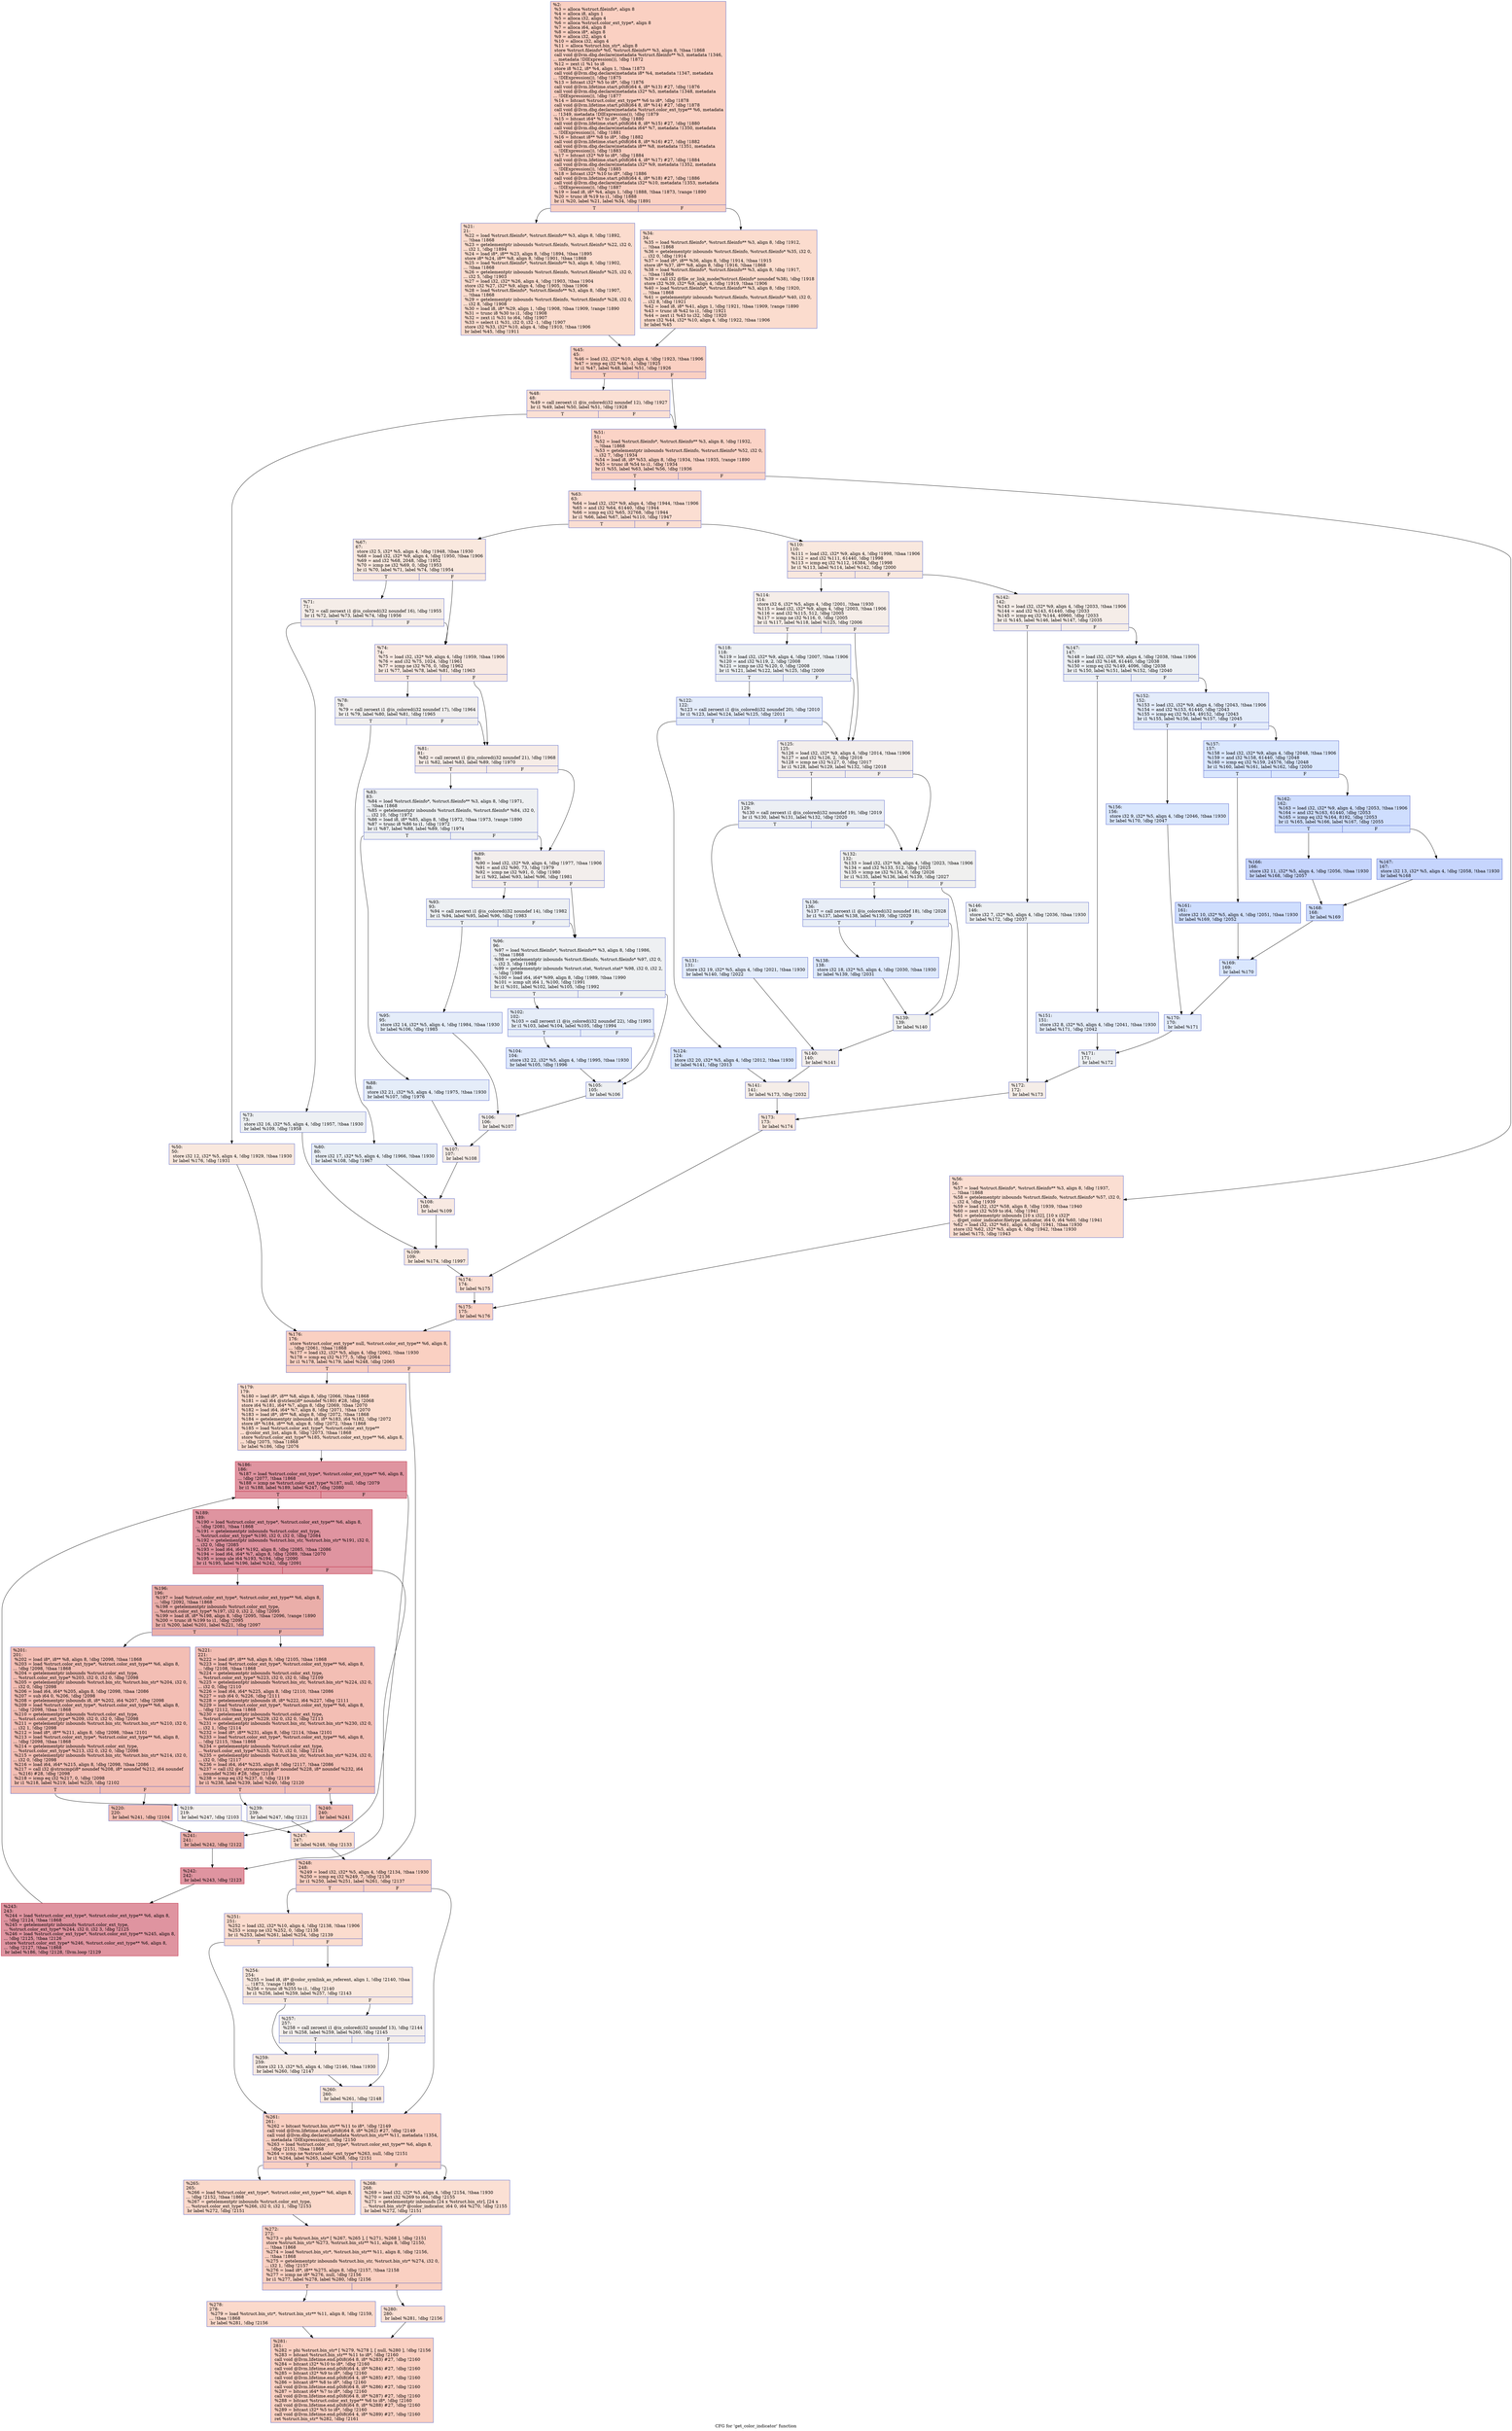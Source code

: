 digraph "CFG for 'get_color_indicator' function" {
	label="CFG for 'get_color_indicator' function";

	Node0x2090d90 [shape=record,color="#3d50c3ff", style=filled, fillcolor="#f3947570",label="{%2:\l  %3 = alloca %struct.fileinfo*, align 8\l  %4 = alloca i8, align 1\l  %5 = alloca i32, align 4\l  %6 = alloca %struct.color_ext_type*, align 8\l  %7 = alloca i64, align 8\l  %8 = alloca i8*, align 8\l  %9 = alloca i32, align 4\l  %10 = alloca i32, align 4\l  %11 = alloca %struct.bin_str*, align 8\l  store %struct.fileinfo* %0, %struct.fileinfo** %3, align 8, !tbaa !1868\l  call void @llvm.dbg.declare(metadata %struct.fileinfo** %3, metadata !1346,\l... metadata !DIExpression()), !dbg !1872\l  %12 = zext i1 %1 to i8\l  store i8 %12, i8* %4, align 1, !tbaa !1873\l  call void @llvm.dbg.declare(metadata i8* %4, metadata !1347, metadata\l... !DIExpression()), !dbg !1875\l  %13 = bitcast i32* %5 to i8*, !dbg !1876\l  call void @llvm.lifetime.start.p0i8(i64 4, i8* %13) #27, !dbg !1876\l  call void @llvm.dbg.declare(metadata i32* %5, metadata !1348, metadata\l... !DIExpression()), !dbg !1877\l  %14 = bitcast %struct.color_ext_type** %6 to i8*, !dbg !1878\l  call void @llvm.lifetime.start.p0i8(i64 8, i8* %14) #27, !dbg !1878\l  call void @llvm.dbg.declare(metadata %struct.color_ext_type** %6, metadata\l... !1349, metadata !DIExpression()), !dbg !1879\l  %15 = bitcast i64* %7 to i8*, !dbg !1880\l  call void @llvm.lifetime.start.p0i8(i64 8, i8* %15) #27, !dbg !1880\l  call void @llvm.dbg.declare(metadata i64* %7, metadata !1350, metadata\l... !DIExpression()), !dbg !1881\l  %16 = bitcast i8** %8 to i8*, !dbg !1882\l  call void @llvm.lifetime.start.p0i8(i64 8, i8* %16) #27, !dbg !1882\l  call void @llvm.dbg.declare(metadata i8** %8, metadata !1351, metadata\l... !DIExpression()), !dbg !1883\l  %17 = bitcast i32* %9 to i8*, !dbg !1884\l  call void @llvm.lifetime.start.p0i8(i64 4, i8* %17) #27, !dbg !1884\l  call void @llvm.dbg.declare(metadata i32* %9, metadata !1352, metadata\l... !DIExpression()), !dbg !1885\l  %18 = bitcast i32* %10 to i8*, !dbg !1886\l  call void @llvm.lifetime.start.p0i8(i64 4, i8* %18) #27, !dbg !1886\l  call void @llvm.dbg.declare(metadata i32* %10, metadata !1353, metadata\l... !DIExpression()), !dbg !1887\l  %19 = load i8, i8* %4, align 1, !dbg !1888, !tbaa !1873, !range !1890\l  %20 = trunc i8 %19 to i1, !dbg !1888\l  br i1 %20, label %21, label %34, !dbg !1891\l|{<s0>T|<s1>F}}"];
	Node0x2090d90:s0 -> Node0x20965c0;
	Node0x2090d90:s1 -> Node0x2096610;
	Node0x20965c0 [shape=record,color="#3d50c3ff", style=filled, fillcolor="#f7af9170",label="{%21:\l21:                                               \l  %22 = load %struct.fileinfo*, %struct.fileinfo** %3, align 8, !dbg !1892,\l... !tbaa !1868\l  %23 = getelementptr inbounds %struct.fileinfo, %struct.fileinfo* %22, i32 0,\l... i32 1, !dbg !1894\l  %24 = load i8*, i8** %23, align 8, !dbg !1894, !tbaa !1895\l  store i8* %24, i8** %8, align 8, !dbg !1901, !tbaa !1868\l  %25 = load %struct.fileinfo*, %struct.fileinfo** %3, align 8, !dbg !1902,\l... !tbaa !1868\l  %26 = getelementptr inbounds %struct.fileinfo, %struct.fileinfo* %25, i32 0,\l... i32 5, !dbg !1903\l  %27 = load i32, i32* %26, align 4, !dbg !1903, !tbaa !1904\l  store i32 %27, i32* %9, align 4, !dbg !1905, !tbaa !1906\l  %28 = load %struct.fileinfo*, %struct.fileinfo** %3, align 8, !dbg !1907,\l... !tbaa !1868\l  %29 = getelementptr inbounds %struct.fileinfo, %struct.fileinfo* %28, i32 0,\l... i32 8, !dbg !1908\l  %30 = load i8, i8* %29, align 1, !dbg !1908, !tbaa !1909, !range !1890\l  %31 = trunc i8 %30 to i1, !dbg !1908\l  %32 = zext i1 %31 to i64, !dbg !1907\l  %33 = select i1 %31, i32 0, i32 -1, !dbg !1907\l  store i32 %33, i32* %10, align 4, !dbg !1910, !tbaa !1906\l  br label %45, !dbg !1911\l}"];
	Node0x20965c0 -> Node0x2096660;
	Node0x2096610 [shape=record,color="#3d50c3ff", style=filled, fillcolor="#f7af9170",label="{%34:\l34:                                               \l  %35 = load %struct.fileinfo*, %struct.fileinfo** %3, align 8, !dbg !1912,\l... !tbaa !1868\l  %36 = getelementptr inbounds %struct.fileinfo, %struct.fileinfo* %35, i32 0,\l... i32 0, !dbg !1914\l  %37 = load i8*, i8** %36, align 8, !dbg !1914, !tbaa !1915\l  store i8* %37, i8** %8, align 8, !dbg !1916, !tbaa !1868\l  %38 = load %struct.fileinfo*, %struct.fileinfo** %3, align 8, !dbg !1917,\l... !tbaa !1868\l  %39 = call i32 @file_or_link_mode(%struct.fileinfo* noundef %38), !dbg !1918\l  store i32 %39, i32* %9, align 4, !dbg !1919, !tbaa !1906\l  %40 = load %struct.fileinfo*, %struct.fileinfo** %3, align 8, !dbg !1920,\l... !tbaa !1868\l  %41 = getelementptr inbounds %struct.fileinfo, %struct.fileinfo* %40, i32 0,\l... i32 8, !dbg !1921\l  %42 = load i8, i8* %41, align 1, !dbg !1921, !tbaa !1909, !range !1890\l  %43 = trunc i8 %42 to i1, !dbg !1921\l  %44 = zext i1 %43 to i32, !dbg !1920\l  store i32 %44, i32* %10, align 4, !dbg !1922, !tbaa !1906\l  br label %45\l}"];
	Node0x2096610 -> Node0x2096660;
	Node0x2096660 [shape=record,color="#3d50c3ff", style=filled, fillcolor="#f3947570",label="{%45:\l45:                                               \l  %46 = load i32, i32* %10, align 4, !dbg !1923, !tbaa !1906\l  %47 = icmp eq i32 %46, -1, !dbg !1925\l  br i1 %47, label %48, label %51, !dbg !1926\l|{<s0>T|<s1>F}}"];
	Node0x2096660:s0 -> Node0x20966b0;
	Node0x2096660:s1 -> Node0x2096750;
	Node0x20966b0 [shape=record,color="#3d50c3ff", style=filled, fillcolor="#f7b99e70",label="{%48:\l48:                                               \l  %49 = call zeroext i1 @is_colored(i32 noundef 12), !dbg !1927\l  br i1 %49, label %50, label %51, !dbg !1928\l|{<s0>T|<s1>F}}"];
	Node0x20966b0:s0 -> Node0x2096700;
	Node0x20966b0:s1 -> Node0x2096750;
	Node0x2096700 [shape=record,color="#3d50c3ff", style=filled, fillcolor="#f2cab570",label="{%50:\l50:                                               \l  store i32 12, i32* %5, align 4, !dbg !1929, !tbaa !1930\l  br label %176, !dbg !1931\l}"];
	Node0x2096700 -> Node0x20978d0;
	Node0x2096750 [shape=record,color="#3d50c3ff", style=filled, fillcolor="#f59c7d70",label="{%51:\l51:                                               \l  %52 = load %struct.fileinfo*, %struct.fileinfo** %3, align 8, !dbg !1932,\l... !tbaa !1868\l  %53 = getelementptr inbounds %struct.fileinfo, %struct.fileinfo* %52, i32 0,\l... i32 7, !dbg !1934\l  %54 = load i8, i8* %53, align 8, !dbg !1934, !tbaa !1935, !range !1890\l  %55 = trunc i8 %54 to i1, !dbg !1934\l  br i1 %55, label %63, label %56, !dbg !1936\l|{<s0>T|<s1>F}}"];
	Node0x2096750:s0 -> Node0x20967f0;
	Node0x2096750:s1 -> Node0x20967a0;
	Node0x20967a0 [shape=record,color="#3d50c3ff", style=filled, fillcolor="#f7b59970",label="{%56:\l56:                                               \l  %57 = load %struct.fileinfo*, %struct.fileinfo** %3, align 8, !dbg !1937,\l... !tbaa !1868\l  %58 = getelementptr inbounds %struct.fileinfo, %struct.fileinfo* %57, i32 0,\l... i32 4, !dbg !1939\l  %59 = load i32, i32* %58, align 8, !dbg !1939, !tbaa !1940\l  %60 = zext i32 %59 to i64, !dbg !1941\l  %61 = getelementptr inbounds [10 x i32], [10 x i32]*\l... @get_color_indicator.filetype_indicator, i64 0, i64 %60, !dbg !1941\l  %62 = load i32, i32* %61, align 4, !dbg !1941, !tbaa !1930\l  store i32 %62, i32* %5, align 4, !dbg !1942, !tbaa !1930\l  br label %175, !dbg !1943\l}"];
	Node0x20967a0 -> Node0x2097880;
	Node0x20967f0 [shape=record,color="#3d50c3ff", style=filled, fillcolor="#f7b59970",label="{%63:\l63:                                               \l  %64 = load i32, i32* %9, align 4, !dbg !1944, !tbaa !1906\l  %65 = and i32 %64, 61440, !dbg !1944\l  %66 = icmp eq i32 %65, 32768, !dbg !1944\l  br i1 %66, label %67, label %110, !dbg !1947\l|{<s0>T|<s1>F}}"];
	Node0x20967f0:s0 -> Node0x2096840;
	Node0x20967f0:s1 -> Node0x2096e80;
	Node0x2096840 [shape=record,color="#3d50c3ff", style=filled, fillcolor="#f2cab570",label="{%67:\l67:                                               \l  store i32 5, i32* %5, align 4, !dbg !1948, !tbaa !1930\l  %68 = load i32, i32* %9, align 4, !dbg !1950, !tbaa !1906\l  %69 = and i32 %68, 2048, !dbg !1952\l  %70 = icmp ne i32 %69, 0, !dbg !1953\l  br i1 %70, label %71, label %74, !dbg !1954\l|{<s0>T|<s1>F}}"];
	Node0x2096840:s0 -> Node0x2096890;
	Node0x2096840:s1 -> Node0x2096930;
	Node0x2096890 [shape=record,color="#3d50c3ff", style=filled, fillcolor="#e8d6cc70",label="{%71:\l71:                                               \l  %72 = call zeroext i1 @is_colored(i32 noundef 16), !dbg !1955\l  br i1 %72, label %73, label %74, !dbg !1956\l|{<s0>T|<s1>F}}"];
	Node0x2096890:s0 -> Node0x20968e0;
	Node0x2096890:s1 -> Node0x2096930;
	Node0x20968e0 [shape=record,color="#3d50c3ff", style=filled, fillcolor="#d6dce470",label="{%73:\l73:                                               \l  store i32 16, i32* %5, align 4, !dbg !1957, !tbaa !1930\l  br label %109, !dbg !1958\l}"];
	Node0x20968e0 -> Node0x2096e30;
	Node0x2096930 [shape=record,color="#3d50c3ff", style=filled, fillcolor="#efcebd70",label="{%74:\l74:                                               \l  %75 = load i32, i32* %9, align 4, !dbg !1959, !tbaa !1906\l  %76 = and i32 %75, 1024, !dbg !1961\l  %77 = icmp ne i32 %76, 0, !dbg !1962\l  br i1 %77, label %78, label %81, !dbg !1963\l|{<s0>T|<s1>F}}"];
	Node0x2096930:s0 -> Node0x2096980;
	Node0x2096930:s1 -> Node0x2096a20;
	Node0x2096980 [shape=record,color="#3d50c3ff", style=filled, fillcolor="#e0dbd870",label="{%78:\l78:                                               \l  %79 = call zeroext i1 @is_colored(i32 noundef 17), !dbg !1964\l  br i1 %79, label %80, label %81, !dbg !1965\l|{<s0>T|<s1>F}}"];
	Node0x2096980:s0 -> Node0x20969d0;
	Node0x2096980:s1 -> Node0x2096a20;
	Node0x20969d0 [shape=record,color="#3d50c3ff", style=filled, fillcolor="#cedaeb70",label="{%80:\l80:                                               \l  store i32 17, i32* %5, align 4, !dbg !1966, !tbaa !1930\l  br label %108, !dbg !1967\l}"];
	Node0x20969d0 -> Node0x2096de0;
	Node0x2096a20 [shape=record,color="#3d50c3ff", style=filled, fillcolor="#ead5c970",label="{%81:\l81:                                               \l  %82 = call zeroext i1 @is_colored(i32 noundef 21), !dbg !1968\l  br i1 %82, label %83, label %89, !dbg !1970\l|{<s0>T|<s1>F}}"];
	Node0x2096a20:s0 -> Node0x2096a70;
	Node0x2096a20:s1 -> Node0x2096b10;
	Node0x2096a70 [shape=record,color="#3d50c3ff", style=filled, fillcolor="#d9dce170",label="{%83:\l83:                                               \l  %84 = load %struct.fileinfo*, %struct.fileinfo** %3, align 8, !dbg !1971,\l... !tbaa !1868\l  %85 = getelementptr inbounds %struct.fileinfo, %struct.fileinfo* %84, i32 0,\l... i32 10, !dbg !1972\l  %86 = load i8, i8* %85, align 8, !dbg !1972, !tbaa !1973, !range !1890\l  %87 = trunc i8 %86 to i1, !dbg !1972\l  br i1 %87, label %88, label %89, !dbg !1974\l|{<s0>T|<s1>F}}"];
	Node0x2096a70:s0 -> Node0x2096ac0;
	Node0x2096a70:s1 -> Node0x2096b10;
	Node0x2096ac0 [shape=record,color="#3d50c3ff", style=filled, fillcolor="#c5d6f270",label="{%88:\l88:                                               \l  store i32 21, i32* %5, align 4, !dbg !1975, !tbaa !1930\l  br label %107, !dbg !1976\l}"];
	Node0x2096ac0 -> Node0x2096d90;
	Node0x2096b10 [shape=record,color="#3d50c3ff", style=filled, fillcolor="#e3d9d370",label="{%89:\l89:                                               \l  %90 = load i32, i32* %9, align 4, !dbg !1977, !tbaa !1906\l  %91 = and i32 %90, 73, !dbg !1979\l  %92 = icmp ne i32 %91, 0, !dbg !1980\l  br i1 %92, label %93, label %96, !dbg !1981\l|{<s0>T|<s1>F}}"];
	Node0x2096b10:s0 -> Node0x2096b60;
	Node0x2096b10:s1 -> Node0x2096c00;
	Node0x2096b60 [shape=record,color="#3d50c3ff", style=filled, fillcolor="#d6dce470",label="{%93:\l93:                                               \l  %94 = call zeroext i1 @is_colored(i32 noundef 14), !dbg !1982\l  br i1 %94, label %95, label %96, !dbg !1983\l|{<s0>T|<s1>F}}"];
	Node0x2096b60:s0 -> Node0x2096bb0;
	Node0x2096b60:s1 -> Node0x2096c00;
	Node0x2096bb0 [shape=record,color="#3d50c3ff", style=filled, fillcolor="#c5d6f270",label="{%95:\l95:                                               \l  store i32 14, i32* %5, align 4, !dbg !1984, !tbaa !1930\l  br label %106, !dbg !1985\l}"];
	Node0x2096bb0 -> Node0x2096d40;
	Node0x2096c00 [shape=record,color="#3d50c3ff", style=filled, fillcolor="#d9dce170",label="{%96:\l96:                                               \l  %97 = load %struct.fileinfo*, %struct.fileinfo** %3, align 8, !dbg !1986,\l... !tbaa !1868\l  %98 = getelementptr inbounds %struct.fileinfo, %struct.fileinfo* %97, i32 0,\l... i32 3, !dbg !1988\l  %99 = getelementptr inbounds %struct.stat, %struct.stat* %98, i32 0, i32 2,\l... !dbg !1989\l  %100 = load i64, i64* %99, align 8, !dbg !1989, !tbaa !1990\l  %101 = icmp ult i64 1, %100, !dbg !1991\l  br i1 %101, label %102, label %105, !dbg !1992\l|{<s0>T|<s1>F}}"];
	Node0x2096c00:s0 -> Node0x2096c50;
	Node0x2096c00:s1 -> Node0x2096cf0;
	Node0x2096c50 [shape=record,color="#3d50c3ff", style=filled, fillcolor="#c7d7f070",label="{%102:\l102:                                              \l  %103 = call zeroext i1 @is_colored(i32 noundef 22), !dbg !1993\l  br i1 %103, label %104, label %105, !dbg !1994\l|{<s0>T|<s1>F}}"];
	Node0x2096c50:s0 -> Node0x2096ca0;
	Node0x2096c50:s1 -> Node0x2096cf0;
	Node0x2096ca0 [shape=record,color="#3d50c3ff", style=filled, fillcolor="#b2ccfb70",label="{%104:\l104:                                              \l  store i32 22, i32* %5, align 4, !dbg !1995, !tbaa !1930\l  br label %105, !dbg !1996\l}"];
	Node0x2096ca0 -> Node0x2096cf0;
	Node0x2096cf0 [shape=record,color="#3d50c3ff", style=filled, fillcolor="#d9dce170",label="{%105:\l105:                                              \l  br label %106\l}"];
	Node0x2096cf0 -> Node0x2096d40;
	Node0x2096d40 [shape=record,color="#3d50c3ff", style=filled, fillcolor="#e3d9d370",label="{%106:\l106:                                              \l  br label %107\l}"];
	Node0x2096d40 -> Node0x2096d90;
	Node0x2096d90 [shape=record,color="#3d50c3ff", style=filled, fillcolor="#ead5c970",label="{%107:\l107:                                              \l  br label %108\l}"];
	Node0x2096d90 -> Node0x2096de0;
	Node0x2096de0 [shape=record,color="#3d50c3ff", style=filled, fillcolor="#efcebd70",label="{%108:\l108:                                              \l  br label %109\l}"];
	Node0x2096de0 -> Node0x2096e30;
	Node0x2096e30 [shape=record,color="#3d50c3ff", style=filled, fillcolor="#f2cab570",label="{%109:\l109:                                              \l  br label %174, !dbg !1997\l}"];
	Node0x2096e30 -> Node0x2097830;
	Node0x2096e80 [shape=record,color="#3d50c3ff", style=filled, fillcolor="#f2cab570",label="{%110:\l110:                                              \l  %111 = load i32, i32* %9, align 4, !dbg !1998, !tbaa !1906\l  %112 = and i32 %111, 61440, !dbg !1998\l  %113 = icmp eq i32 %112, 16384, !dbg !1998\l  br i1 %113, label %114, label %142, !dbg !2000\l|{<s0>T|<s1>F}}"];
	Node0x2096e80:s0 -> Node0x2096ed0;
	Node0x2096e80:s1 -> Node0x20972e0;
	Node0x2096ed0 [shape=record,color="#3d50c3ff", style=filled, fillcolor="#e8d6cc70",label="{%114:\l114:                                              \l  store i32 6, i32* %5, align 4, !dbg !2001, !tbaa !1930\l  %115 = load i32, i32* %9, align 4, !dbg !2003, !tbaa !1906\l  %116 = and i32 %115, 512, !dbg !2005\l  %117 = icmp ne i32 %116, 0, !dbg !2005\l  br i1 %117, label %118, label %125, !dbg !2006\l|{<s0>T|<s1>F}}"];
	Node0x2096ed0:s0 -> Node0x2096f20;
	Node0x2096ed0:s1 -> Node0x2097010;
	Node0x2096f20 [shape=record,color="#3d50c3ff", style=filled, fillcolor="#d6dce470",label="{%118:\l118:                                              \l  %119 = load i32, i32* %9, align 4, !dbg !2007, !tbaa !1906\l  %120 = and i32 %119, 2, !dbg !2008\l  %121 = icmp ne i32 %120, 0, !dbg !2008\l  br i1 %121, label %122, label %125, !dbg !2009\l|{<s0>T|<s1>F}}"];
	Node0x2096f20:s0 -> Node0x2096f70;
	Node0x2096f20:s1 -> Node0x2097010;
	Node0x2096f70 [shape=record,color="#3d50c3ff", style=filled, fillcolor="#c1d4f470",label="{%122:\l122:                                              \l  %123 = call zeroext i1 @is_colored(i32 noundef 20), !dbg !2010\l  br i1 %123, label %124, label %125, !dbg !2011\l|{<s0>T|<s1>F}}"];
	Node0x2096f70:s0 -> Node0x2096fc0;
	Node0x2096f70:s1 -> Node0x2097010;
	Node0x2096fc0 [shape=record,color="#3d50c3ff", style=filled, fillcolor="#abc8fd70",label="{%124:\l124:                                              \l  store i32 20, i32* %5, align 4, !dbg !2012, !tbaa !1930\l  br label %141, !dbg !2013\l}"];
	Node0x2096fc0 -> Node0x2097290;
	Node0x2097010 [shape=record,color="#3d50c3ff", style=filled, fillcolor="#e3d9d370",label="{%125:\l125:                                              \l  %126 = load i32, i32* %9, align 4, !dbg !2014, !tbaa !1906\l  %127 = and i32 %126, 2, !dbg !2016\l  %128 = icmp ne i32 %127, 0, !dbg !2017\l  br i1 %128, label %129, label %132, !dbg !2018\l|{<s0>T|<s1>F}}"];
	Node0x2097010:s0 -> Node0x2097060;
	Node0x2097010:s1 -> Node0x2097100;
	Node0x2097060 [shape=record,color="#3d50c3ff", style=filled, fillcolor="#d4dbe670",label="{%129:\l129:                                              \l  %130 = call zeroext i1 @is_colored(i32 noundef 19), !dbg !2019\l  br i1 %130, label %131, label %132, !dbg !2020\l|{<s0>T|<s1>F}}"];
	Node0x2097060:s0 -> Node0x20970b0;
	Node0x2097060:s1 -> Node0x2097100;
	Node0x20970b0 [shape=record,color="#3d50c3ff", style=filled, fillcolor="#bfd3f670",label="{%131:\l131:                                              \l  store i32 19, i32* %5, align 4, !dbg !2021, !tbaa !1930\l  br label %140, !dbg !2022\l}"];
	Node0x20970b0 -> Node0x2097240;
	Node0x2097100 [shape=record,color="#3d50c3ff", style=filled, fillcolor="#dedcdb70",label="{%132:\l132:                                              \l  %133 = load i32, i32* %9, align 4, !dbg !2023, !tbaa !1906\l  %134 = and i32 %133, 512, !dbg !2025\l  %135 = icmp ne i32 %134, 0, !dbg !2026\l  br i1 %135, label %136, label %139, !dbg !2027\l|{<s0>T|<s1>F}}"];
	Node0x2097100:s0 -> Node0x2097150;
	Node0x2097100:s1 -> Node0x20971f0;
	Node0x2097150 [shape=record,color="#3d50c3ff", style=filled, fillcolor="#cbd8ee70",label="{%136:\l136:                                              \l  %137 = call zeroext i1 @is_colored(i32 noundef 18), !dbg !2028\l  br i1 %137, label %138, label %139, !dbg !2029\l|{<s0>T|<s1>F}}"];
	Node0x2097150:s0 -> Node0x20971a0;
	Node0x2097150:s1 -> Node0x20971f0;
	Node0x20971a0 [shape=record,color="#3d50c3ff", style=filled, fillcolor="#b5cdfa70",label="{%138:\l138:                                              \l  store i32 18, i32* %5, align 4, !dbg !2030, !tbaa !1930\l  br label %139, !dbg !2031\l}"];
	Node0x20971a0 -> Node0x20971f0;
	Node0x20971f0 [shape=record,color="#3d50c3ff", style=filled, fillcolor="#dedcdb70",label="{%139:\l139:                                              \l  br label %140\l}"];
	Node0x20971f0 -> Node0x2097240;
	Node0x2097240 [shape=record,color="#3d50c3ff", style=filled, fillcolor="#e3d9d370",label="{%140:\l140:                                              \l  br label %141\l}"];
	Node0x2097240 -> Node0x2097290;
	Node0x2097290 [shape=record,color="#3d50c3ff", style=filled, fillcolor="#e8d6cc70",label="{%141:\l141:                                              \l  br label %173, !dbg !2032\l}"];
	Node0x2097290 -> Node0x20977e0;
	Node0x20972e0 [shape=record,color="#3d50c3ff", style=filled, fillcolor="#e8d6cc70",label="{%142:\l142:                                              \l  %143 = load i32, i32* %9, align 4, !dbg !2033, !tbaa !1906\l  %144 = and i32 %143, 61440, !dbg !2033\l  %145 = icmp eq i32 %144, 40960, !dbg !2033\l  br i1 %145, label %146, label %147, !dbg !2035\l|{<s0>T|<s1>F}}"];
	Node0x20972e0:s0 -> Node0x2097330;
	Node0x20972e0:s1 -> Node0x2097380;
	Node0x2097330 [shape=record,color="#3d50c3ff", style=filled, fillcolor="#d6dce470",label="{%146:\l146:                                              \l  store i32 7, i32* %5, align 4, !dbg !2036, !tbaa !1930\l  br label %172, !dbg !2037\l}"];
	Node0x2097330 -> Node0x2097790;
	Node0x2097380 [shape=record,color="#3d50c3ff", style=filled, fillcolor="#d6dce470",label="{%147:\l147:                                              \l  %148 = load i32, i32* %9, align 4, !dbg !2038, !tbaa !1906\l  %149 = and i32 %148, 61440, !dbg !2038\l  %150 = icmp eq i32 %149, 4096, !dbg !2038\l  br i1 %150, label %151, label %152, !dbg !2040\l|{<s0>T|<s1>F}}"];
	Node0x2097380:s0 -> Node0x20973d0;
	Node0x2097380:s1 -> Node0x2097420;
	Node0x20973d0 [shape=record,color="#3d50c3ff", style=filled, fillcolor="#c1d4f470",label="{%151:\l151:                                              \l  store i32 8, i32* %5, align 4, !dbg !2041, !tbaa !1930\l  br label %171, !dbg !2042\l}"];
	Node0x20973d0 -> Node0x2097740;
	Node0x2097420 [shape=record,color="#3d50c3ff", style=filled, fillcolor="#c1d4f470",label="{%152:\l152:                                              \l  %153 = load i32, i32* %9, align 4, !dbg !2043, !tbaa !1906\l  %154 = and i32 %153, 61440, !dbg !2043\l  %155 = icmp eq i32 %154, 49152, !dbg !2043\l  br i1 %155, label %156, label %157, !dbg !2045\l|{<s0>T|<s1>F}}"];
	Node0x2097420:s0 -> Node0x2097470;
	Node0x2097420:s1 -> Node0x20974c0;
	Node0x2097470 [shape=record,color="#3d50c3ff", style=filled, fillcolor="#abc8fd70",label="{%156:\l156:                                              \l  store i32 9, i32* %5, align 4, !dbg !2046, !tbaa !1930\l  br label %170, !dbg !2047\l}"];
	Node0x2097470 -> Node0x20976f0;
	Node0x20974c0 [shape=record,color="#3d50c3ff", style=filled, fillcolor="#abc8fd70",label="{%157:\l157:                                              \l  %158 = load i32, i32* %9, align 4, !dbg !2048, !tbaa !1906\l  %159 = and i32 %158, 61440, !dbg !2048\l  %160 = icmp eq i32 %159, 24576, !dbg !2048\l  br i1 %160, label %161, label %162, !dbg !2050\l|{<s0>T|<s1>F}}"];
	Node0x20974c0:s0 -> Node0x2097510;
	Node0x20974c0:s1 -> Node0x2097560;
	Node0x2097510 [shape=record,color="#3d50c3ff", style=filled, fillcolor="#93b5fe70",label="{%161:\l161:                                              \l  store i32 10, i32* %5, align 4, !dbg !2051, !tbaa !1930\l  br label %169, !dbg !2052\l}"];
	Node0x2097510 -> Node0x20976a0;
	Node0x2097560 [shape=record,color="#3d50c3ff", style=filled, fillcolor="#93b5fe70",label="{%162:\l162:                                              \l  %163 = load i32, i32* %9, align 4, !dbg !2053, !tbaa !1906\l  %164 = and i32 %163, 61440, !dbg !2053\l  %165 = icmp eq i32 %164, 8192, !dbg !2053\l  br i1 %165, label %166, label %167, !dbg !2055\l|{<s0>T|<s1>F}}"];
	Node0x2097560:s0 -> Node0x20975b0;
	Node0x2097560:s1 -> Node0x2097600;
	Node0x20975b0 [shape=record,color="#3d50c3ff", style=filled, fillcolor="#7ea1fa70",label="{%166:\l166:                                              \l  store i32 11, i32* %5, align 4, !dbg !2056, !tbaa !1930\l  br label %168, !dbg !2057\l}"];
	Node0x20975b0 -> Node0x2097650;
	Node0x2097600 [shape=record,color="#3d50c3ff", style=filled, fillcolor="#7ea1fa70",label="{%167:\l167:                                              \l  store i32 13, i32* %5, align 4, !dbg !2058, !tbaa !1930\l  br label %168\l}"];
	Node0x2097600 -> Node0x2097650;
	Node0x2097650 [shape=record,color="#3d50c3ff", style=filled, fillcolor="#93b5fe70",label="{%168:\l168:                                              \l  br label %169\l}"];
	Node0x2097650 -> Node0x20976a0;
	Node0x20976a0 [shape=record,color="#3d50c3ff", style=filled, fillcolor="#abc8fd70",label="{%169:\l169:                                              \l  br label %170\l}"];
	Node0x20976a0 -> Node0x20976f0;
	Node0x20976f0 [shape=record,color="#3d50c3ff", style=filled, fillcolor="#c1d4f470",label="{%170:\l170:                                              \l  br label %171\l}"];
	Node0x20976f0 -> Node0x2097740;
	Node0x2097740 [shape=record,color="#3d50c3ff", style=filled, fillcolor="#d6dce470",label="{%171:\l171:                                              \l  br label %172\l}"];
	Node0x2097740 -> Node0x2097790;
	Node0x2097790 [shape=record,color="#3d50c3ff", style=filled, fillcolor="#e8d6cc70",label="{%172:\l172:                                              \l  br label %173\l}"];
	Node0x2097790 -> Node0x20977e0;
	Node0x20977e0 [shape=record,color="#3d50c3ff", style=filled, fillcolor="#f2cab570",label="{%173:\l173:                                              \l  br label %174\l}"];
	Node0x20977e0 -> Node0x2097830;
	Node0x2097830 [shape=record,color="#3d50c3ff", style=filled, fillcolor="#f7b59970",label="{%174:\l174:                                              \l  br label %175\l}"];
	Node0x2097830 -> Node0x2097880;
	Node0x2097880 [shape=record,color="#3d50c3ff", style=filled, fillcolor="#f59c7d70",label="{%175:\l175:                                              \l  br label %176\l}"];
	Node0x2097880 -> Node0x20978d0;
	Node0x20978d0 [shape=record,color="#3d50c3ff", style=filled, fillcolor="#f3947570",label="{%176:\l176:                                              \l  store %struct.color_ext_type* null, %struct.color_ext_type** %6, align 8,\l... !dbg !2061, !tbaa !1868\l  %177 = load i32, i32* %5, align 4, !dbg !2062, !tbaa !1930\l  %178 = icmp eq i32 %177, 5, !dbg !2064\l  br i1 %178, label %179, label %248, !dbg !2065\l|{<s0>T|<s1>F}}"];
	Node0x20978d0:s0 -> Node0x2097920;
	Node0x20978d0:s1 -> Node0x2097d80;
	Node0x2097920 [shape=record,color="#3d50c3ff", style=filled, fillcolor="#f7af9170",label="{%179:\l179:                                              \l  %180 = load i8*, i8** %8, align 8, !dbg !2066, !tbaa !1868\l  %181 = call i64 @strlen(i8* noundef %180) #28, !dbg !2068\l  store i64 %181, i64* %7, align 8, !dbg !2069, !tbaa !2070\l  %182 = load i64, i64* %7, align 8, !dbg !2071, !tbaa !2070\l  %183 = load i8*, i8** %8, align 8, !dbg !2072, !tbaa !1868\l  %184 = getelementptr inbounds i8, i8* %183, i64 %182, !dbg !2072\l  store i8* %184, i8** %8, align 8, !dbg !2072, !tbaa !1868\l  %185 = load %struct.color_ext_type*, %struct.color_ext_type**\l... @color_ext_list, align 8, !dbg !2073, !tbaa !1868\l  store %struct.color_ext_type* %185, %struct.color_ext_type** %6, align 8,\l... !dbg !2075, !tbaa !1868\l  br label %186, !dbg !2076\l}"];
	Node0x2097920 -> Node0x2097970;
	Node0x2097970 [shape=record,color="#b70d28ff", style=filled, fillcolor="#b70d2870",label="{%186:\l186:                                              \l  %187 = load %struct.color_ext_type*, %struct.color_ext_type** %6, align 8,\l... !dbg !2077, !tbaa !1868\l  %188 = icmp ne %struct.color_ext_type* %187, null, !dbg !2079\l  br i1 %188, label %189, label %247, !dbg !2080\l|{<s0>T|<s1>F}}"];
	Node0x2097970:s0 -> Node0x20979c0;
	Node0x2097970:s1 -> Node0x2097d30;
	Node0x20979c0 [shape=record,color="#b70d28ff", style=filled, fillcolor="#b70d2870",label="{%189:\l189:                                              \l  %190 = load %struct.color_ext_type*, %struct.color_ext_type** %6, align 8,\l... !dbg !2081, !tbaa !1868\l  %191 = getelementptr inbounds %struct.color_ext_type,\l... %struct.color_ext_type* %190, i32 0, i32 0, !dbg !2084\l  %192 = getelementptr inbounds %struct.bin_str, %struct.bin_str* %191, i32 0,\l... i32 0, !dbg !2085\l  %193 = load i64, i64* %192, align 8, !dbg !2085, !tbaa !2086\l  %194 = load i64, i64* %7, align 8, !dbg !2089, !tbaa !2070\l  %195 = icmp ule i64 %193, %194, !dbg !2090\l  br i1 %195, label %196, label %242, !dbg !2091\l|{<s0>T|<s1>F}}"];
	Node0x20979c0:s0 -> Node0x2097a10;
	Node0x20979c0:s1 -> Node0x2097c90;
	Node0x2097a10 [shape=record,color="#3d50c3ff", style=filled, fillcolor="#d0473d70",label="{%196:\l196:                                              \l  %197 = load %struct.color_ext_type*, %struct.color_ext_type** %6, align 8,\l... !dbg !2092, !tbaa !1868\l  %198 = getelementptr inbounds %struct.color_ext_type,\l... %struct.color_ext_type* %197, i32 0, i32 2, !dbg !2095\l  %199 = load i8, i8* %198, align 8, !dbg !2095, !tbaa !2096, !range !1890\l  %200 = trunc i8 %199 to i1, !dbg !2095\l  br i1 %200, label %201, label %221, !dbg !2097\l|{<s0>T|<s1>F}}"];
	Node0x2097a10:s0 -> Node0x2097a60;
	Node0x2097a10:s1 -> Node0x2097b50;
	Node0x2097a60 [shape=record,color="#3d50c3ff", style=filled, fillcolor="#e36c5570",label="{%201:\l201:                                              \l  %202 = load i8*, i8** %8, align 8, !dbg !2098, !tbaa !1868\l  %203 = load %struct.color_ext_type*, %struct.color_ext_type** %6, align 8,\l... !dbg !2098, !tbaa !1868\l  %204 = getelementptr inbounds %struct.color_ext_type,\l... %struct.color_ext_type* %203, i32 0, i32 0, !dbg !2098\l  %205 = getelementptr inbounds %struct.bin_str, %struct.bin_str* %204, i32 0,\l... i32 0, !dbg !2098\l  %206 = load i64, i64* %205, align 8, !dbg !2098, !tbaa !2086\l  %207 = sub i64 0, %206, !dbg !2098\l  %208 = getelementptr inbounds i8, i8* %202, i64 %207, !dbg !2098\l  %209 = load %struct.color_ext_type*, %struct.color_ext_type** %6, align 8,\l... !dbg !2098, !tbaa !1868\l  %210 = getelementptr inbounds %struct.color_ext_type,\l... %struct.color_ext_type* %209, i32 0, i32 0, !dbg !2098\l  %211 = getelementptr inbounds %struct.bin_str, %struct.bin_str* %210, i32 0,\l... i32 1, !dbg !2098\l  %212 = load i8*, i8** %211, align 8, !dbg !2098, !tbaa !2101\l  %213 = load %struct.color_ext_type*, %struct.color_ext_type** %6, align 8,\l... !dbg !2098, !tbaa !1868\l  %214 = getelementptr inbounds %struct.color_ext_type,\l... %struct.color_ext_type* %213, i32 0, i32 0, !dbg !2098\l  %215 = getelementptr inbounds %struct.bin_str, %struct.bin_str* %214, i32 0,\l... i32 0, !dbg !2098\l  %216 = load i64, i64* %215, align 8, !dbg !2098, !tbaa !2086\l  %217 = call i32 @strncmp(i8* noundef %208, i8* noundef %212, i64 noundef\l... %216) #28, !dbg !2098\l  %218 = icmp eq i32 %217, 0, !dbg !2098\l  br i1 %218, label %219, label %220, !dbg !2102\l|{<s0>T|<s1>F}}"];
	Node0x2097a60:s0 -> Node0x2097ab0;
	Node0x2097a60:s1 -> Node0x2097b00;
	Node0x2097ab0 [shape=record,color="#3d50c3ff", style=filled, fillcolor="#e3d9d370",label="{%219:\l219:                                              \l  br label %247, !dbg !2103\l}"];
	Node0x2097ab0 -> Node0x2097d30;
	Node0x2097b00 [shape=record,color="#3d50c3ff", style=filled, fillcolor="#e36c5570",label="{%220:\l220:                                              \l  br label %241, !dbg !2104\l}"];
	Node0x2097b00 -> Node0x2097c40;
	Node0x2097b50 [shape=record,color="#3d50c3ff", style=filled, fillcolor="#e36c5570",label="{%221:\l221:                                              \l  %222 = load i8*, i8** %8, align 8, !dbg !2105, !tbaa !1868\l  %223 = load %struct.color_ext_type*, %struct.color_ext_type** %6, align 8,\l... !dbg !2108, !tbaa !1868\l  %224 = getelementptr inbounds %struct.color_ext_type,\l... %struct.color_ext_type* %223, i32 0, i32 0, !dbg !2109\l  %225 = getelementptr inbounds %struct.bin_str, %struct.bin_str* %224, i32 0,\l... i32 0, !dbg !2110\l  %226 = load i64, i64* %225, align 8, !dbg !2110, !tbaa !2086\l  %227 = sub i64 0, %226, !dbg !2111\l  %228 = getelementptr inbounds i8, i8* %222, i64 %227, !dbg !2111\l  %229 = load %struct.color_ext_type*, %struct.color_ext_type** %6, align 8,\l... !dbg !2112, !tbaa !1868\l  %230 = getelementptr inbounds %struct.color_ext_type,\l... %struct.color_ext_type* %229, i32 0, i32 0, !dbg !2113\l  %231 = getelementptr inbounds %struct.bin_str, %struct.bin_str* %230, i32 0,\l... i32 1, !dbg !2114\l  %232 = load i8*, i8** %231, align 8, !dbg !2114, !tbaa !2101\l  %233 = load %struct.color_ext_type*, %struct.color_ext_type** %6, align 8,\l... !dbg !2115, !tbaa !1868\l  %234 = getelementptr inbounds %struct.color_ext_type,\l... %struct.color_ext_type* %233, i32 0, i32 0, !dbg !2116\l  %235 = getelementptr inbounds %struct.bin_str, %struct.bin_str* %234, i32 0,\l... i32 0, !dbg !2117\l  %236 = load i64, i64* %235, align 8, !dbg !2117, !tbaa !2086\l  %237 = call i32 @c_strncasecmp(i8* noundef %228, i8* noundef %232, i64\l... noundef %236) #28, !dbg !2118\l  %238 = icmp eq i32 %237, 0, !dbg !2119\l  br i1 %238, label %239, label %240, !dbg !2120\l|{<s0>T|<s1>F}}"];
	Node0x2097b50:s0 -> Node0x2097ba0;
	Node0x2097b50:s1 -> Node0x2097bf0;
	Node0x2097ba0 [shape=record,color="#3d50c3ff", style=filled, fillcolor="#e3d9d370",label="{%239:\l239:                                              \l  br label %247, !dbg !2121\l}"];
	Node0x2097ba0 -> Node0x2097d30;
	Node0x2097bf0 [shape=record,color="#3d50c3ff", style=filled, fillcolor="#e36c5570",label="{%240:\l240:                                              \l  br label %241\l}"];
	Node0x2097bf0 -> Node0x2097c40;
	Node0x2097c40 [shape=record,color="#3d50c3ff", style=filled, fillcolor="#d0473d70",label="{%241:\l241:                                              \l  br label %242, !dbg !2122\l}"];
	Node0x2097c40 -> Node0x2097c90;
	Node0x2097c90 [shape=record,color="#b70d28ff", style=filled, fillcolor="#b70d2870",label="{%242:\l242:                                              \l  br label %243, !dbg !2123\l}"];
	Node0x2097c90 -> Node0x2097ce0;
	Node0x2097ce0 [shape=record,color="#b70d28ff", style=filled, fillcolor="#b70d2870",label="{%243:\l243:                                              \l  %244 = load %struct.color_ext_type*, %struct.color_ext_type** %6, align 8,\l... !dbg !2124, !tbaa !1868\l  %245 = getelementptr inbounds %struct.color_ext_type,\l... %struct.color_ext_type* %244, i32 0, i32 3, !dbg !2125\l  %246 = load %struct.color_ext_type*, %struct.color_ext_type** %245, align 8,\l... !dbg !2125, !tbaa !2126\l  store %struct.color_ext_type* %246, %struct.color_ext_type** %6, align 8,\l... !dbg !2127, !tbaa !1868\l  br label %186, !dbg !2128, !llvm.loop !2129\l}"];
	Node0x2097ce0 -> Node0x2097970;
	Node0x2097d30 [shape=record,color="#3d50c3ff", style=filled, fillcolor="#f7af9170",label="{%247:\l247:                                              \l  br label %248, !dbg !2133\l}"];
	Node0x2097d30 -> Node0x2097d80;
	Node0x2097d80 [shape=record,color="#3d50c3ff", style=filled, fillcolor="#f3947570",label="{%248:\l248:                                              \l  %249 = load i32, i32* %5, align 4, !dbg !2134, !tbaa !1930\l  %250 = icmp eq i32 %249, 7, !dbg !2136\l  br i1 %250, label %251, label %261, !dbg !2137\l|{<s0>T|<s1>F}}"];
	Node0x2097d80:s0 -> Node0x2097dd0;
	Node0x2097d80:s1 -> Node0x2097f60;
	Node0x2097dd0 [shape=record,color="#3d50c3ff", style=filled, fillcolor="#f7af9170",label="{%251:\l251:                                              \l  %252 = load i32, i32* %10, align 4, !dbg !2138, !tbaa !1906\l  %253 = icmp ne i32 %252, 0, !dbg !2138\l  br i1 %253, label %261, label %254, !dbg !2139\l|{<s0>T|<s1>F}}"];
	Node0x2097dd0:s0 -> Node0x2097f60;
	Node0x2097dd0:s1 -> Node0x2097e20;
	Node0x2097e20 [shape=record,color="#3d50c3ff", style=filled, fillcolor="#f2cab570",label="{%254:\l254:                                              \l  %255 = load i8, i8* @color_symlink_as_referent, align 1, !dbg !2140, !tbaa\l... !1873, !range !1890\l  %256 = trunc i8 %255 to i1, !dbg !2140\l  br i1 %256, label %259, label %257, !dbg !2143\l|{<s0>T|<s1>F}}"];
	Node0x2097e20:s0 -> Node0x2097ec0;
	Node0x2097e20:s1 -> Node0x2097e70;
	Node0x2097e70 [shape=record,color="#3d50c3ff", style=filled, fillcolor="#e5d8d170",label="{%257:\l257:                                              \l  %258 = call zeroext i1 @is_colored(i32 noundef 13), !dbg !2144\l  br i1 %258, label %259, label %260, !dbg !2145\l|{<s0>T|<s1>F}}"];
	Node0x2097e70:s0 -> Node0x2097ec0;
	Node0x2097e70:s1 -> Node0x2097f10;
	Node0x2097ec0 [shape=record,color="#3d50c3ff", style=filled, fillcolor="#eed0c070",label="{%259:\l259:                                              \l  store i32 13, i32* %5, align 4, !dbg !2146, !tbaa !1930\l  br label %260, !dbg !2147\l}"];
	Node0x2097ec0 -> Node0x2097f10;
	Node0x2097f10 [shape=record,color="#3d50c3ff", style=filled, fillcolor="#f2cab570",label="{%260:\l260:                                              \l  br label %261, !dbg !2148\l}"];
	Node0x2097f10 -> Node0x2097f60;
	Node0x2097f60 [shape=record,color="#3d50c3ff", style=filled, fillcolor="#f3947570",label="{%261:\l261:                                              \l  %262 = bitcast %struct.bin_str** %11 to i8*, !dbg !2149\l  call void @llvm.lifetime.start.p0i8(i64 8, i8* %262) #27, !dbg !2149\l  call void @llvm.dbg.declare(metadata %struct.bin_str** %11, metadata !1354,\l... metadata !DIExpression()), !dbg !2150\l  %263 = load %struct.color_ext_type*, %struct.color_ext_type** %6, align 8,\l... !dbg !2151, !tbaa !1868\l  %264 = icmp ne %struct.color_ext_type* %263, null, !dbg !2151\l  br i1 %264, label %265, label %268, !dbg !2151\l|{<s0>T|<s1>F}}"];
	Node0x2097f60:s0 -> Node0x2097fb0;
	Node0x2097f60:s1 -> Node0x2098000;
	Node0x2097fb0 [shape=record,color="#3d50c3ff", style=filled, fillcolor="#f7a88970",label="{%265:\l265:                                              \l  %266 = load %struct.color_ext_type*, %struct.color_ext_type** %6, align 8,\l... !dbg !2152, !tbaa !1868\l  %267 = getelementptr inbounds %struct.color_ext_type,\l... %struct.color_ext_type* %266, i32 0, i32 1, !dbg !2153\l  br label %272, !dbg !2151\l}"];
	Node0x2097fb0 -> Node0x2098050;
	Node0x2098000 [shape=record,color="#3d50c3ff", style=filled, fillcolor="#f7b99e70",label="{%268:\l268:                                              \l  %269 = load i32, i32* %5, align 4, !dbg !2154, !tbaa !1930\l  %270 = zext i32 %269 to i64, !dbg !2155\l  %271 = getelementptr inbounds [24 x %struct.bin_str], [24 x\l... %struct.bin_str]* @color_indicator, i64 0, i64 %270, !dbg !2155\l  br label %272, !dbg !2151\l}"];
	Node0x2098000 -> Node0x2098050;
	Node0x2098050 [shape=record,color="#3d50c3ff", style=filled, fillcolor="#f3947570",label="{%272:\l272:                                              \l  %273 = phi %struct.bin_str* [ %267, %265 ], [ %271, %268 ], !dbg !2151\l  store %struct.bin_str* %273, %struct.bin_str** %11, align 8, !dbg !2150,\l... !tbaa !1868\l  %274 = load %struct.bin_str*, %struct.bin_str** %11, align 8, !dbg !2156,\l... !tbaa !1868\l  %275 = getelementptr inbounds %struct.bin_str, %struct.bin_str* %274, i32 0,\l... i32 1, !dbg !2157\l  %276 = load i8*, i8** %275, align 8, !dbg !2157, !tbaa !2158\l  %277 = icmp ne i8* %276, null, !dbg !2156\l  br i1 %277, label %278, label %280, !dbg !2156\l|{<s0>T|<s1>F}}"];
	Node0x2098050:s0 -> Node0x20980a0;
	Node0x2098050:s1 -> Node0x20980f0;
	Node0x20980a0 [shape=record,color="#3d50c3ff", style=filled, fillcolor="#f7a88970",label="{%278:\l278:                                              \l  %279 = load %struct.bin_str*, %struct.bin_str** %11, align 8, !dbg !2159,\l... !tbaa !1868\l  br label %281, !dbg !2156\l}"];
	Node0x20980a0 -> Node0x2098140;
	Node0x20980f0 [shape=record,color="#3d50c3ff", style=filled, fillcolor="#f7b99e70",label="{%280:\l280:                                              \l  br label %281, !dbg !2156\l}"];
	Node0x20980f0 -> Node0x2098140;
	Node0x2098140 [shape=record,color="#3d50c3ff", style=filled, fillcolor="#f3947570",label="{%281:\l281:                                              \l  %282 = phi %struct.bin_str* [ %279, %278 ], [ null, %280 ], !dbg !2156\l  %283 = bitcast %struct.bin_str** %11 to i8*, !dbg !2160\l  call void @llvm.lifetime.end.p0i8(i64 8, i8* %283) #27, !dbg !2160\l  %284 = bitcast i32* %10 to i8*, !dbg !2160\l  call void @llvm.lifetime.end.p0i8(i64 4, i8* %284) #27, !dbg !2160\l  %285 = bitcast i32* %9 to i8*, !dbg !2160\l  call void @llvm.lifetime.end.p0i8(i64 4, i8* %285) #27, !dbg !2160\l  %286 = bitcast i8** %8 to i8*, !dbg !2160\l  call void @llvm.lifetime.end.p0i8(i64 8, i8* %286) #27, !dbg !2160\l  %287 = bitcast i64* %7 to i8*, !dbg !2160\l  call void @llvm.lifetime.end.p0i8(i64 8, i8* %287) #27, !dbg !2160\l  %288 = bitcast %struct.color_ext_type** %6 to i8*, !dbg !2160\l  call void @llvm.lifetime.end.p0i8(i64 8, i8* %288) #27, !dbg !2160\l  %289 = bitcast i32* %5 to i8*, !dbg !2160\l  call void @llvm.lifetime.end.p0i8(i64 4, i8* %289) #27, !dbg !2160\l  ret %struct.bin_str* %282, !dbg !2161\l}"];
}

